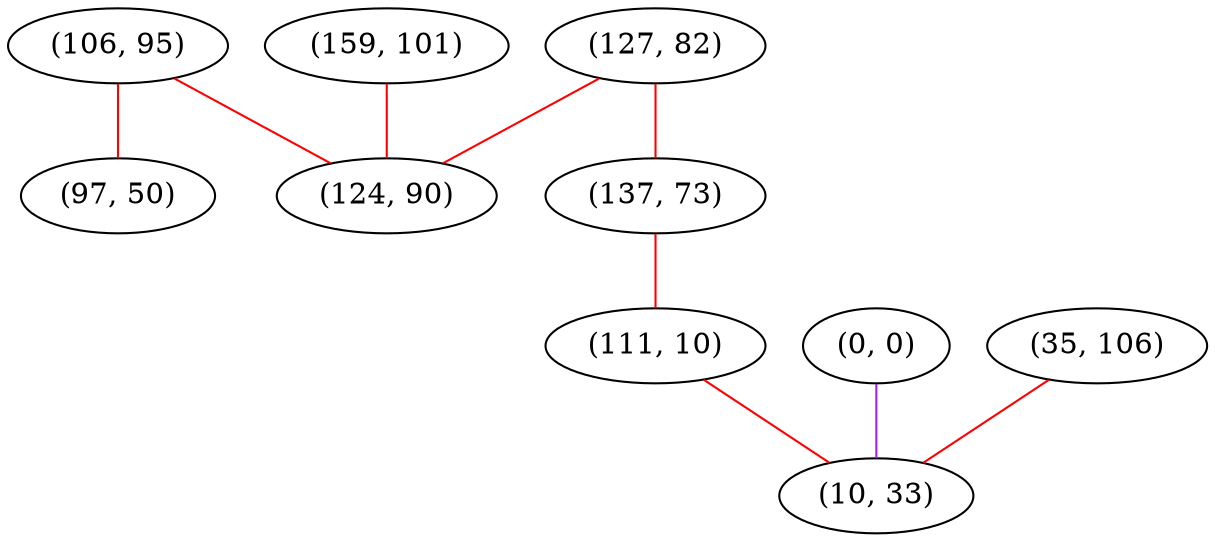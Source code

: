 graph "" {
"(106, 95)";
"(0, 0)";
"(127, 82)";
"(35, 106)";
"(159, 101)";
"(137, 73)";
"(111, 10)";
"(97, 50)";
"(10, 33)";
"(124, 90)";
"(106, 95)" -- "(97, 50)"  [color=red, key=0, weight=1];
"(106, 95)" -- "(124, 90)"  [color=red, key=0, weight=1];
"(0, 0)" -- "(10, 33)"  [color=purple, key=0, weight=4];
"(127, 82)" -- "(124, 90)"  [color=red, key=0, weight=1];
"(127, 82)" -- "(137, 73)"  [color=red, key=0, weight=1];
"(35, 106)" -- "(10, 33)"  [color=red, key=0, weight=1];
"(159, 101)" -- "(124, 90)"  [color=red, key=0, weight=1];
"(137, 73)" -- "(111, 10)"  [color=red, key=0, weight=1];
"(111, 10)" -- "(10, 33)"  [color=red, key=0, weight=1];
}
